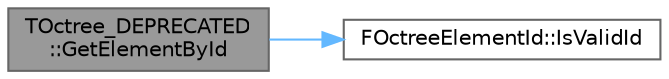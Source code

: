 digraph "TOctree_DEPRECATED::GetElementById"
{
 // INTERACTIVE_SVG=YES
 // LATEX_PDF_SIZE
  bgcolor="transparent";
  edge [fontname=Helvetica,fontsize=10,labelfontname=Helvetica,labelfontsize=10];
  node [fontname=Helvetica,fontsize=10,shape=box,height=0.2,width=0.4];
  rankdir="LR";
  Node1 [id="Node000001",label="TOctree_DEPRECATED\l::GetElementById",height=0.2,width=0.4,color="gray40", fillcolor="grey60", style="filled", fontcolor="black",tooltip="Accesses an octree element by ID."];
  Node1 -> Node2 [id="edge1_Node000001_Node000002",color="steelblue1",style="solid",tooltip=" "];
  Node2 [id="Node000002",label="FOctreeElementId::IsValidId",height=0.2,width=0.4,color="grey40", fillcolor="white", style="filled",URL="$d0/d14/classFOctreeElementId.html#a353fd38723488ce9b983b856d27b3970",tooltip=" "];
}
